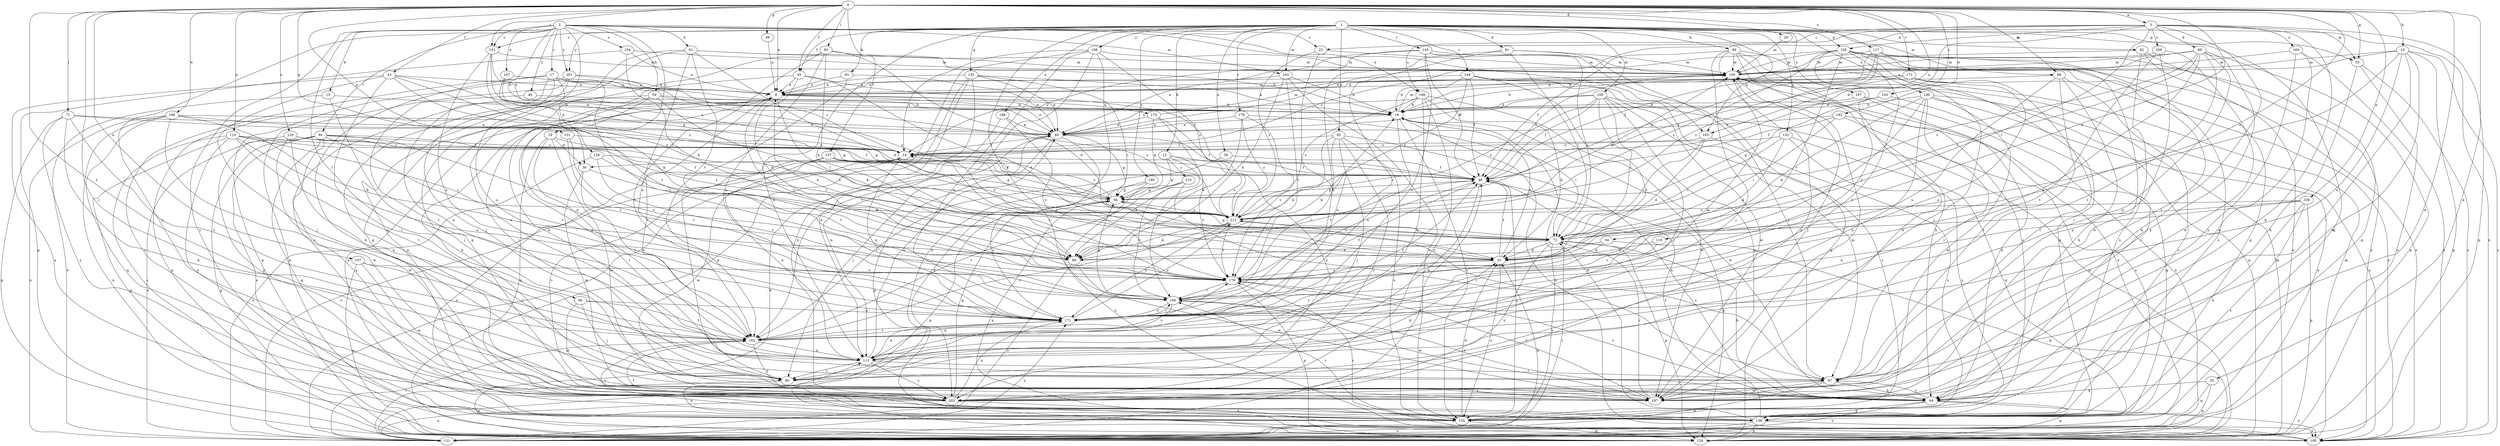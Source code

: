 strict digraph  {
0;
1;
2;
3;
8;
10;
13;
15;
16;
17;
19;
22;
24;
29;
30;
31;
34;
35;
39;
40;
43;
45;
46;
48;
49;
55;
56;
59;
61;
64;
71;
72;
80;
81;
82;
83;
85;
86;
88;
89;
93;
94;
96;
97;
98;
100;
103;
105;
106;
107;
110;
113;
117;
119;
120;
121;
126;
128;
129;
131;
132;
135;
138;
143;
144;
145;
146;
151;
154;
155;
157;
162;
165;
167;
168;
169;
170;
171;
172;
178;
179;
182;
186;
187;
188;
190;
195;
197;
198;
199;
201;
203;
206;
210;
211;
0 -> 3  [label=a];
0 -> 8  [label=a];
0 -> 10  [label=b];
0 -> 29  [label=d];
0 -> 34  [label=e];
0 -> 35  [label=e];
0 -> 43  [label=f];
0 -> 45  [label=f];
0 -> 49  [label=g];
0 -> 55  [label=g];
0 -> 71  [label=i];
0 -> 80  [label=j];
0 -> 93  [label=l];
0 -> 98  [label=m];
0 -> 106  [label=n];
0 -> 107  [label=n];
0 -> 110  [label=n];
0 -> 117  [label=o];
0 -> 119  [label=o];
0 -> 120  [label=o];
0 -> 126  [label=p];
0 -> 131  [label=q];
0 -> 143  [label=r];
0 -> 151  [label=s];
0 -> 157  [label=t];
0 -> 162  [label=t];
0 -> 165  [label=u];
0 -> 172  [label=v];
0 -> 182  [label=w];
0 -> 186  [label=w];
0 -> 187  [label=w];
1 -> 13  [label=b];
1 -> 39  [label=e];
1 -> 45  [label=f];
1 -> 81  [label=k];
1 -> 82  [label=k];
1 -> 83  [label=k];
1 -> 85  [label=k];
1 -> 86  [label=k];
1 -> 98  [label=m];
1 -> 100  [label=m];
1 -> 103  [label=m];
1 -> 113  [label=n];
1 -> 128  [label=p];
1 -> 132  [label=q];
1 -> 135  [label=q];
1 -> 138  [label=q];
1 -> 144  [label=r];
1 -> 145  [label=r];
1 -> 146  [label=r];
1 -> 151  [label=s];
1 -> 165  [label=u];
1 -> 178  [label=v];
1 -> 188  [label=x];
1 -> 190  [label=x];
1 -> 195  [label=x];
1 -> 197  [label=y];
1 -> 198  [label=y];
1 -> 199  [label=y];
1 -> 201  [label=y];
2 -> 15  [label=b];
2 -> 17  [label=c];
2 -> 19  [label=c];
2 -> 22  [label=c];
2 -> 40  [label=e];
2 -> 46  [label=f];
2 -> 55  [label=g];
2 -> 59  [label=h];
2 -> 61  [label=h];
2 -> 94  [label=l];
2 -> 96  [label=l];
2 -> 103  [label=m];
2 -> 138  [label=q];
2 -> 151  [label=s];
2 -> 154  [label=s];
2 -> 155  [label=s];
2 -> 165  [label=u];
2 -> 167  [label=u];
2 -> 168  [label=u];
2 -> 201  [label=y];
2 -> 203  [label=y];
3 -> 22  [label=c];
3 -> 30  [label=d];
3 -> 40  [label=e];
3 -> 55  [label=g];
3 -> 64  [label=h];
3 -> 72  [label=i];
3 -> 88  [label=k];
3 -> 97  [label=l];
3 -> 128  [label=p];
3 -> 129  [label=p];
3 -> 168  [label=u];
3 -> 169  [label=u];
3 -> 206  [label=z];
8 -> 16  [label=b];
8 -> 40  [label=e];
8 -> 64  [label=h];
8 -> 80  [label=j];
8 -> 89  [label=k];
8 -> 155  [label=s];
8 -> 162  [label=t];
8 -> 170  [label=u];
8 -> 179  [label=v];
10 -> 8  [label=a];
10 -> 97  [label=l];
10 -> 105  [label=m];
10 -> 129  [label=p];
10 -> 171  [label=u];
10 -> 179  [label=v];
10 -> 187  [label=w];
10 -> 195  [label=x];
13 -> 56  [label=g];
13 -> 89  [label=k];
13 -> 179  [label=v];
13 -> 210  [label=z];
13 -> 211  [label=z];
15 -> 16  [label=b];
15 -> 80  [label=j];
15 -> 121  [label=o];
16 -> 40  [label=e];
16 -> 105  [label=m];
16 -> 155  [label=s];
16 -> 171  [label=u];
17 -> 8  [label=a];
17 -> 16  [label=b];
17 -> 30  [label=d];
17 -> 64  [label=h];
17 -> 113  [label=n];
17 -> 146  [label=r];
17 -> 155  [label=s];
17 -> 171  [label=u];
17 -> 211  [label=z];
19 -> 24  [label=c];
19 -> 30  [label=d];
19 -> 97  [label=l];
19 -> 138  [label=q];
19 -> 187  [label=w];
22 -> 105  [label=m];
22 -> 113  [label=n];
22 -> 211  [label=z];
24 -> 48  [label=f];
24 -> 121  [label=o];
24 -> 171  [label=u];
24 -> 187  [label=w];
29 -> 105  [label=m];
30 -> 162  [label=t];
30 -> 179  [label=v];
30 -> 187  [label=w];
31 -> 16  [label=b];
31 -> 24  [label=c];
31 -> 48  [label=f];
31 -> 155  [label=s];
31 -> 162  [label=t];
31 -> 179  [label=v];
34 -> 31  [label=d];
34 -> 89  [label=k];
34 -> 129  [label=p];
35 -> 64  [label=h];
35 -> 129  [label=p];
35 -> 138  [label=q];
39 -> 48  [label=f];
39 -> 162  [label=t];
40 -> 24  [label=c];
40 -> 48  [label=f];
40 -> 56  [label=g];
40 -> 80  [label=j];
40 -> 129  [label=p];
40 -> 203  [label=y];
43 -> 8  [label=a];
43 -> 40  [label=e];
43 -> 80  [label=j];
43 -> 97  [label=l];
43 -> 179  [label=v];
43 -> 195  [label=x];
43 -> 211  [label=z];
45 -> 8  [label=a];
45 -> 31  [label=d];
45 -> 48  [label=f];
45 -> 89  [label=k];
45 -> 113  [label=n];
46 -> 16  [label=b];
46 -> 162  [label=t];
48 -> 56  [label=g];
48 -> 113  [label=n];
48 -> 129  [label=p];
48 -> 155  [label=s];
48 -> 179  [label=v];
49 -> 8  [label=a];
55 -> 64  [label=h];
55 -> 121  [label=o];
55 -> 195  [label=x];
56 -> 24  [label=c];
56 -> 195  [label=x];
56 -> 211  [label=z];
59 -> 16  [label=b];
59 -> 72  [label=i];
59 -> 113  [label=n];
59 -> 129  [label=p];
59 -> 171  [label=u];
59 -> 211  [label=z];
61 -> 16  [label=b];
61 -> 31  [label=d];
61 -> 105  [label=m];
61 -> 138  [label=q];
61 -> 155  [label=s];
61 -> 171  [label=u];
61 -> 179  [label=v];
64 -> 16  [label=b];
64 -> 97  [label=l];
64 -> 121  [label=o];
64 -> 129  [label=p];
64 -> 138  [label=q];
64 -> 146  [label=r];
64 -> 179  [label=v];
64 -> 195  [label=x];
71 -> 40  [label=e];
71 -> 56  [label=g];
71 -> 64  [label=h];
71 -> 129  [label=p];
71 -> 162  [label=t];
71 -> 203  [label=y];
72 -> 31  [label=d];
72 -> 56  [label=g];
72 -> 64  [label=h];
72 -> 89  [label=k];
72 -> 129  [label=p];
72 -> 155  [label=s];
72 -> 203  [label=y];
80 -> 31  [label=d];
80 -> 129  [label=p];
81 -> 72  [label=i];
81 -> 97  [label=l];
81 -> 105  [label=m];
81 -> 146  [label=r];
81 -> 171  [label=u];
82 -> 105  [label=m];
82 -> 121  [label=o];
82 -> 155  [label=s];
82 -> 195  [label=x];
83 -> 8  [label=a];
83 -> 40  [label=e];
83 -> 162  [label=t];
85 -> 24  [label=c];
85 -> 64  [label=h];
85 -> 80  [label=j];
85 -> 89  [label=k];
85 -> 146  [label=r];
85 -> 155  [label=s];
85 -> 203  [label=y];
86 -> 48  [label=f];
86 -> 64  [label=h];
86 -> 80  [label=j];
86 -> 105  [label=m];
86 -> 138  [label=q];
86 -> 155  [label=s];
86 -> 187  [label=w];
86 -> 203  [label=y];
88 -> 16  [label=b];
88 -> 72  [label=i];
88 -> 105  [label=m];
88 -> 113  [label=n];
88 -> 129  [label=p];
88 -> 162  [label=t];
88 -> 171  [label=u];
88 -> 203  [label=y];
88 -> 211  [label=z];
89 -> 8  [label=a];
89 -> 48  [label=f];
89 -> 121  [label=o];
89 -> 187  [label=w];
93 -> 31  [label=d];
93 -> 89  [label=k];
93 -> 105  [label=m];
93 -> 138  [label=q];
93 -> 162  [label=t];
93 -> 171  [label=u];
94 -> 24  [label=c];
94 -> 48  [label=f];
94 -> 121  [label=o];
94 -> 129  [label=p];
94 -> 138  [label=q];
94 -> 146  [label=r];
94 -> 155  [label=s];
94 -> 179  [label=v];
94 -> 203  [label=y];
96 -> 80  [label=j];
96 -> 162  [label=t];
96 -> 171  [label=u];
96 -> 187  [label=w];
97 -> 64  [label=h];
97 -> 121  [label=o];
97 -> 187  [label=w];
97 -> 203  [label=y];
97 -> 211  [label=z];
98 -> 8  [label=a];
98 -> 64  [label=h];
98 -> 97  [label=l];
98 -> 155  [label=s];
98 -> 171  [label=u];
100 -> 16  [label=b];
100 -> 40  [label=e];
100 -> 48  [label=f];
100 -> 72  [label=i];
100 -> 80  [label=j];
100 -> 129  [label=p];
100 -> 155  [label=s];
100 -> 187  [label=w];
100 -> 211  [label=z];
103 -> 8  [label=a];
103 -> 16  [label=b];
103 -> 89  [label=k];
103 -> 155  [label=s];
103 -> 179  [label=v];
105 -> 8  [label=a];
105 -> 48  [label=f];
105 -> 80  [label=j];
105 -> 121  [label=o];
105 -> 129  [label=p];
106 -> 64  [label=h];
106 -> 72  [label=i];
106 -> 129  [label=p];
106 -> 155  [label=s];
106 -> 171  [label=u];
106 -> 211  [label=z];
107 -> 129  [label=p];
107 -> 162  [label=t];
107 -> 179  [label=v];
107 -> 187  [label=w];
110 -> 24  [label=c];
110 -> 72  [label=i];
110 -> 129  [label=p];
110 -> 155  [label=s];
110 -> 162  [label=t];
110 -> 171  [label=u];
110 -> 203  [label=y];
110 -> 211  [label=z];
113 -> 8  [label=a];
113 -> 40  [label=e];
113 -> 80  [label=j];
113 -> 97  [label=l];
113 -> 179  [label=v];
113 -> 203  [label=y];
117 -> 48  [label=f];
117 -> 56  [label=g];
117 -> 105  [label=m];
117 -> 138  [label=q];
117 -> 155  [label=s];
117 -> 187  [label=w];
117 -> 211  [label=z];
119 -> 31  [label=d];
119 -> 179  [label=v];
120 -> 24  [label=c];
120 -> 72  [label=i];
120 -> 113  [label=n];
120 -> 187  [label=w];
120 -> 203  [label=y];
120 -> 211  [label=z];
121 -> 31  [label=d];
121 -> 40  [label=e];
121 -> 48  [label=f];
121 -> 56  [label=g];
121 -> 72  [label=i];
121 -> 162  [label=t];
121 -> 171  [label=u];
126 -> 31  [label=d];
126 -> 48  [label=f];
126 -> 121  [label=o];
126 -> 146  [label=r];
128 -> 24  [label=c];
128 -> 64  [label=h];
128 -> 80  [label=j];
128 -> 105  [label=m];
128 -> 138  [label=q];
128 -> 146  [label=r];
128 -> 162  [label=t];
128 -> 179  [label=v];
128 -> 195  [label=x];
128 -> 211  [label=z];
129 -> 105  [label=m];
131 -> 24  [label=c];
131 -> 146  [label=r];
131 -> 179  [label=v];
132 -> 24  [label=c];
132 -> 31  [label=d];
132 -> 72  [label=i];
132 -> 138  [label=q];
132 -> 155  [label=s];
135 -> 8  [label=a];
135 -> 16  [label=b];
135 -> 40  [label=e];
135 -> 72  [label=i];
135 -> 113  [label=n];
135 -> 129  [label=p];
135 -> 203  [label=y];
138 -> 16  [label=b];
138 -> 48  [label=f];
138 -> 121  [label=o];
138 -> 129  [label=p];
138 -> 195  [label=x];
143 -> 16  [label=b];
143 -> 48  [label=f];
143 -> 97  [label=l];
144 -> 8  [label=a];
144 -> 16  [label=b];
144 -> 48  [label=f];
144 -> 97  [label=l];
144 -> 146  [label=r];
144 -> 187  [label=w];
144 -> 211  [label=z];
145 -> 24  [label=c];
145 -> 40  [label=e];
145 -> 48  [label=f];
145 -> 72  [label=i];
145 -> 105  [label=m];
145 -> 129  [label=p];
145 -> 171  [label=u];
146 -> 48  [label=f];
146 -> 56  [label=g];
146 -> 113  [label=n];
146 -> 171  [label=u];
146 -> 187  [label=w];
151 -> 16  [label=b];
151 -> 56  [label=g];
151 -> 105  [label=m];
151 -> 171  [label=u];
151 -> 211  [label=z];
154 -> 8  [label=a];
154 -> 89  [label=k];
154 -> 105  [label=m];
154 -> 129  [label=p];
155 -> 31  [label=d];
155 -> 129  [label=p];
155 -> 146  [label=r];
155 -> 162  [label=t];
157 -> 48  [label=f];
157 -> 56  [label=g];
157 -> 80  [label=j];
157 -> 113  [label=n];
157 -> 179  [label=v];
157 -> 195  [label=x];
157 -> 211  [label=z];
162 -> 105  [label=m];
162 -> 113  [label=n];
162 -> 155  [label=s];
162 -> 203  [label=y];
165 -> 24  [label=c];
165 -> 31  [label=d];
165 -> 72  [label=i];
165 -> 155  [label=s];
167 -> 8  [label=a];
167 -> 24  [label=c];
167 -> 89  [label=k];
168 -> 16  [label=b];
168 -> 31  [label=d];
168 -> 40  [label=e];
168 -> 113  [label=n];
168 -> 187  [label=w];
168 -> 203  [label=y];
168 -> 211  [label=z];
169 -> 105  [label=m];
169 -> 187  [label=w];
169 -> 195  [label=x];
169 -> 203  [label=y];
170 -> 40  [label=e];
170 -> 56  [label=g];
170 -> 105  [label=m];
170 -> 146  [label=r];
170 -> 203  [label=y];
171 -> 48  [label=f];
171 -> 113  [label=n];
171 -> 146  [label=r];
171 -> 162  [label=t];
171 -> 211  [label=z];
172 -> 8  [label=a];
172 -> 16  [label=b];
172 -> 48  [label=f];
172 -> 97  [label=l];
172 -> 171  [label=u];
172 -> 195  [label=x];
178 -> 40  [label=e];
178 -> 72  [label=i];
178 -> 89  [label=k];
178 -> 179  [label=v];
178 -> 211  [label=z];
179 -> 16  [label=b];
179 -> 129  [label=p];
179 -> 146  [label=r];
182 -> 40  [label=e];
182 -> 56  [label=g];
182 -> 72  [label=i];
182 -> 138  [label=q];
182 -> 155  [label=s];
186 -> 40  [label=e];
186 -> 56  [label=g];
186 -> 89  [label=k];
186 -> 121  [label=o];
186 -> 138  [label=q];
186 -> 187  [label=w];
186 -> 195  [label=x];
187 -> 72  [label=i];
187 -> 105  [label=m];
187 -> 179  [label=v];
188 -> 40  [label=e];
188 -> 113  [label=n];
188 -> 179  [label=v];
190 -> 16  [label=b];
190 -> 31  [label=d];
190 -> 97  [label=l];
190 -> 113  [label=n];
190 -> 121  [label=o];
190 -> 179  [label=v];
190 -> 187  [label=w];
190 -> 195  [label=x];
195 -> 16  [label=b];
195 -> 105  [label=m];
195 -> 113  [label=n];
195 -> 179  [label=v];
197 -> 16  [label=b];
197 -> 64  [label=h];
197 -> 121  [label=o];
198 -> 24  [label=c];
198 -> 105  [label=m];
198 -> 121  [label=o];
198 -> 162  [label=t];
198 -> 171  [label=u];
198 -> 195  [label=x];
198 -> 211  [label=z];
199 -> 56  [label=g];
199 -> 171  [label=u];
199 -> 195  [label=x];
201 -> 8  [label=a];
201 -> 24  [label=c];
201 -> 80  [label=j];
201 -> 129  [label=p];
201 -> 195  [label=x];
203 -> 8  [label=a];
203 -> 24  [label=c];
203 -> 56  [label=g];
203 -> 121  [label=o];
203 -> 155  [label=s];
203 -> 171  [label=u];
206 -> 105  [label=m];
206 -> 162  [label=t];
206 -> 187  [label=w];
206 -> 203  [label=y];
210 -> 56  [label=g];
210 -> 97  [label=l];
210 -> 146  [label=r];
210 -> 162  [label=t];
211 -> 72  [label=i];
211 -> 89  [label=k];
211 -> 105  [label=m];
211 -> 162  [label=t];
211 -> 171  [label=u];
211 -> 179  [label=v];
}
